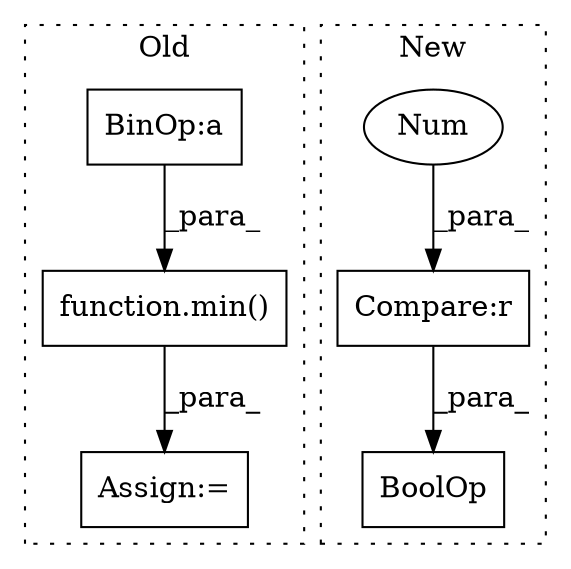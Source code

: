 digraph G {
subgraph cluster0 {
1 [label="function.min()" a="75" s="1809,1854" l="4,1" shape="box"];
5 [label="BinOp:a" a="82" s="1701" l="40" shape="box"];
6 [label="Assign:=" a="68" s="1806" l="3" shape="box"];
label = "Old";
style="dotted";
}
subgraph cluster1 {
2 [label="BoolOp" a="72" s="1769" l="36" shape="box"];
3 [label="Compare:r" a="40" s="1769" l="9" shape="box"];
4 [label="Num" a="76" s="1777" l="1" shape="ellipse"];
label = "New";
style="dotted";
}
1 -> 6 [label="_para_"];
3 -> 2 [label="_para_"];
4 -> 3 [label="_para_"];
5 -> 1 [label="_para_"];
}